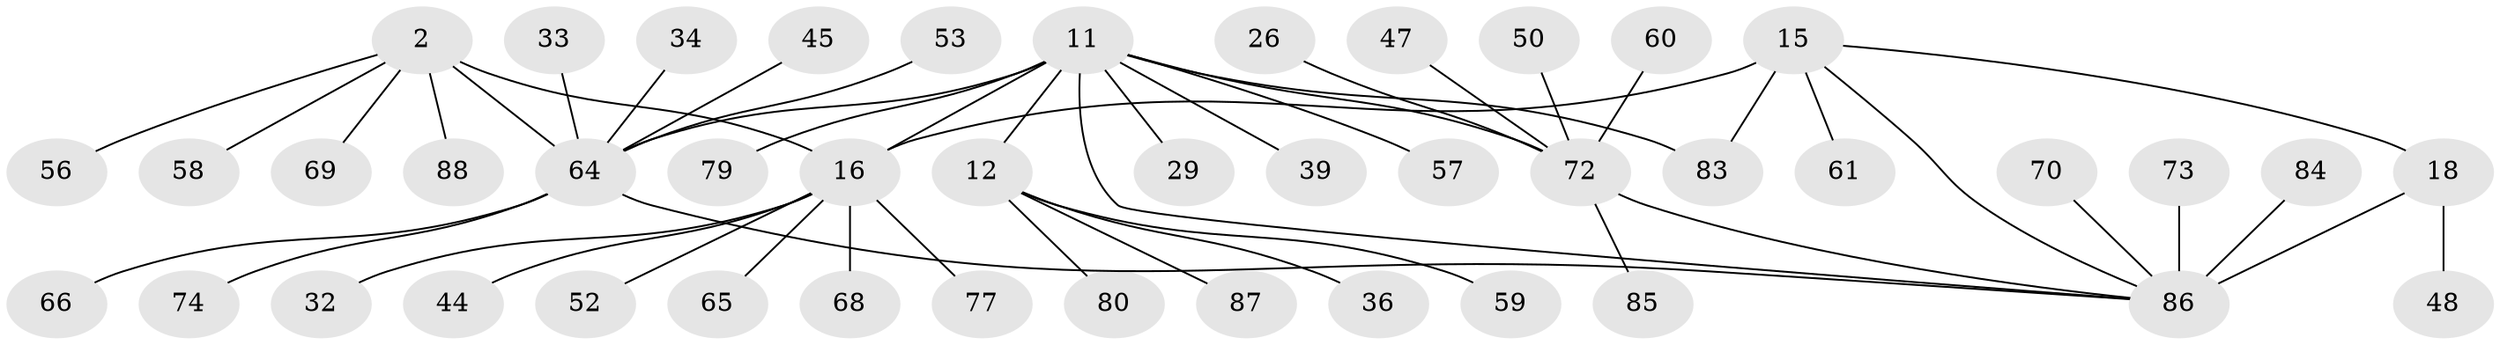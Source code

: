 // original degree distribution, {6: 0.056818181818181816, 5: 0.03409090909090909, 11: 0.022727272727272728, 7: 0.03409090909090909, 8: 0.011363636363636364, 4: 0.09090909090909091, 3: 0.056818181818181816, 9: 0.011363636363636364, 2: 0.09090909090909091, 1: 0.5909090909090909}
// Generated by graph-tools (version 1.1) at 2025/54/03/09/25 04:54:25]
// undirected, 44 vertices, 49 edges
graph export_dot {
graph [start="1"]
  node [color=gray90,style=filled];
  2 [super="+1"];
  11 [super="+10+8"];
  12 [super="+9"];
  15 [super="+13"];
  16 [super="+14"];
  18 [super="+17"];
  26;
  29;
  32;
  33;
  34;
  36;
  39;
  44;
  45;
  47;
  48;
  50;
  52;
  53;
  56;
  57 [super="+27"];
  58;
  59;
  60;
  61 [super="+40"];
  64 [super="+28+4+31"];
  65;
  66;
  68;
  69;
  70;
  72 [super="+6+25"];
  73 [super="+24"];
  74;
  77 [super="+76"];
  79;
  80 [super="+42+43+62"];
  83 [super="+81"];
  84 [super="+75"];
  85 [super="+82"];
  86 [super="+78+20+38+63"];
  87 [super="+55"];
  88;
  2 -- 88;
  2 -- 69;
  2 -- 56;
  2 -- 58;
  2 -- 16;
  2 -- 64 [weight=4];
  11 -- 12 [weight=4];
  11 -- 29;
  11 -- 16 [weight=2];
  11 -- 57;
  11 -- 64 [weight=2];
  11 -- 83;
  11 -- 39;
  11 -- 79;
  11 -- 86;
  11 -- 72 [weight=4];
  12 -- 36;
  12 -- 59;
  12 -- 80;
  12 -- 87;
  15 -- 16 [weight=4];
  15 -- 86;
  15 -- 18;
  15 -- 83;
  15 -- 61;
  16 -- 65;
  16 -- 32;
  16 -- 68;
  16 -- 44;
  16 -- 52;
  16 -- 77;
  18 -- 48;
  18 -- 86 [weight=4];
  26 -- 72;
  33 -- 64;
  34 -- 64;
  45 -- 64;
  47 -- 72;
  50 -- 72;
  53 -- 64;
  60 -- 72;
  64 -- 66;
  64 -- 74;
  64 -- 86;
  70 -- 86;
  72 -- 85;
  72 -- 86;
  73 -- 86;
  84 -- 86;
}
